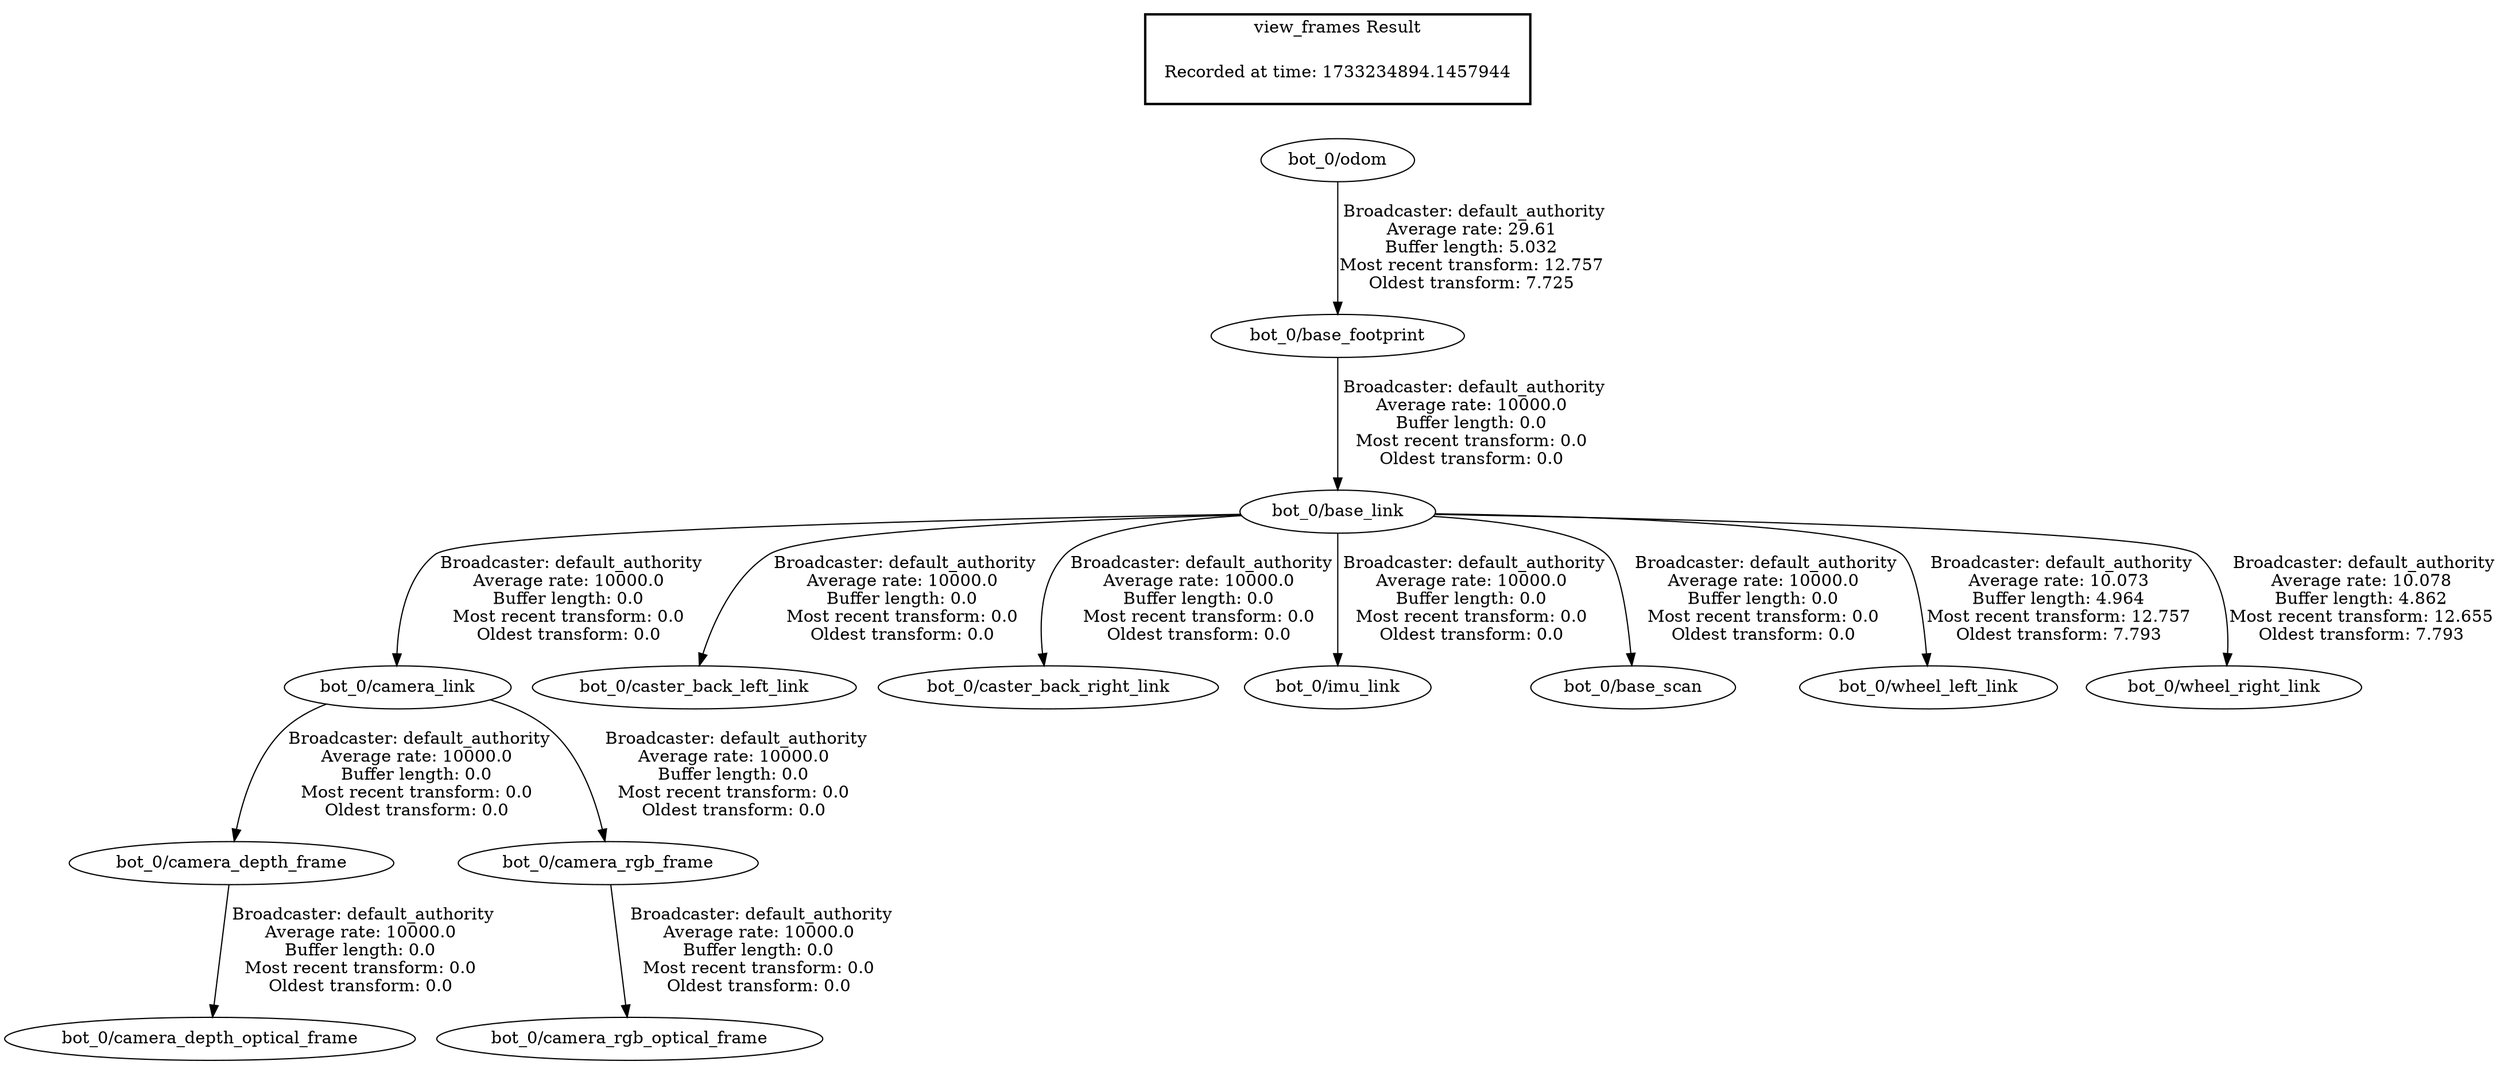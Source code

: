 digraph G {
"bot_0/odom" -> "bot_0/base_footprint"[label=" Broadcaster: default_authority\nAverage rate: 29.61\nBuffer length: 5.032\nMost recent transform: 12.757\nOldest transform: 7.725\n"];
"bot_0/base_footprint" -> "bot_0/base_link"[label=" Broadcaster: default_authority\nAverage rate: 10000.0\nBuffer length: 0.0\nMost recent transform: 0.0\nOldest transform: 0.0\n"];
"bot_0/camera_link" -> "bot_0/camera_depth_frame"[label=" Broadcaster: default_authority\nAverage rate: 10000.0\nBuffer length: 0.0\nMost recent transform: 0.0\nOldest transform: 0.0\n"];
"bot_0/base_link" -> "bot_0/camera_link"[label=" Broadcaster: default_authority\nAverage rate: 10000.0\nBuffer length: 0.0\nMost recent transform: 0.0\nOldest transform: 0.0\n"];
"bot_0/camera_depth_frame" -> "bot_0/camera_depth_optical_frame"[label=" Broadcaster: default_authority\nAverage rate: 10000.0\nBuffer length: 0.0\nMost recent transform: 0.0\nOldest transform: 0.0\n"];
"bot_0/camera_link" -> "bot_0/camera_rgb_frame"[label=" Broadcaster: default_authority\nAverage rate: 10000.0\nBuffer length: 0.0\nMost recent transform: 0.0\nOldest transform: 0.0\n"];
"bot_0/camera_rgb_frame" -> "bot_0/camera_rgb_optical_frame"[label=" Broadcaster: default_authority\nAverage rate: 10000.0\nBuffer length: 0.0\nMost recent transform: 0.0\nOldest transform: 0.0\n"];
"bot_0/base_link" -> "bot_0/caster_back_left_link"[label=" Broadcaster: default_authority\nAverage rate: 10000.0\nBuffer length: 0.0\nMost recent transform: 0.0\nOldest transform: 0.0\n"];
"bot_0/base_link" -> "bot_0/caster_back_right_link"[label=" Broadcaster: default_authority\nAverage rate: 10000.0\nBuffer length: 0.0\nMost recent transform: 0.0\nOldest transform: 0.0\n"];
"bot_0/base_link" -> "bot_0/imu_link"[label=" Broadcaster: default_authority\nAverage rate: 10000.0\nBuffer length: 0.0\nMost recent transform: 0.0\nOldest transform: 0.0\n"];
"bot_0/base_link" -> "bot_0/base_scan"[label=" Broadcaster: default_authority\nAverage rate: 10000.0\nBuffer length: 0.0\nMost recent transform: 0.0\nOldest transform: 0.0\n"];
"bot_0/base_link" -> "bot_0/wheel_left_link"[label=" Broadcaster: default_authority\nAverage rate: 10.073\nBuffer length: 4.964\nMost recent transform: 12.757\nOldest transform: 7.793\n"];
"bot_0/base_link" -> "bot_0/wheel_right_link"[label=" Broadcaster: default_authority\nAverage rate: 10.078\nBuffer length: 4.862\nMost recent transform: 12.655\nOldest transform: 7.793\n"];
edge [style=invis];
 subgraph cluster_legend { style=bold; color=black; label ="view_frames Result";
"Recorded at time: 1733234894.1457944"[ shape=plaintext ] ;
}->"bot_0/odom";
}